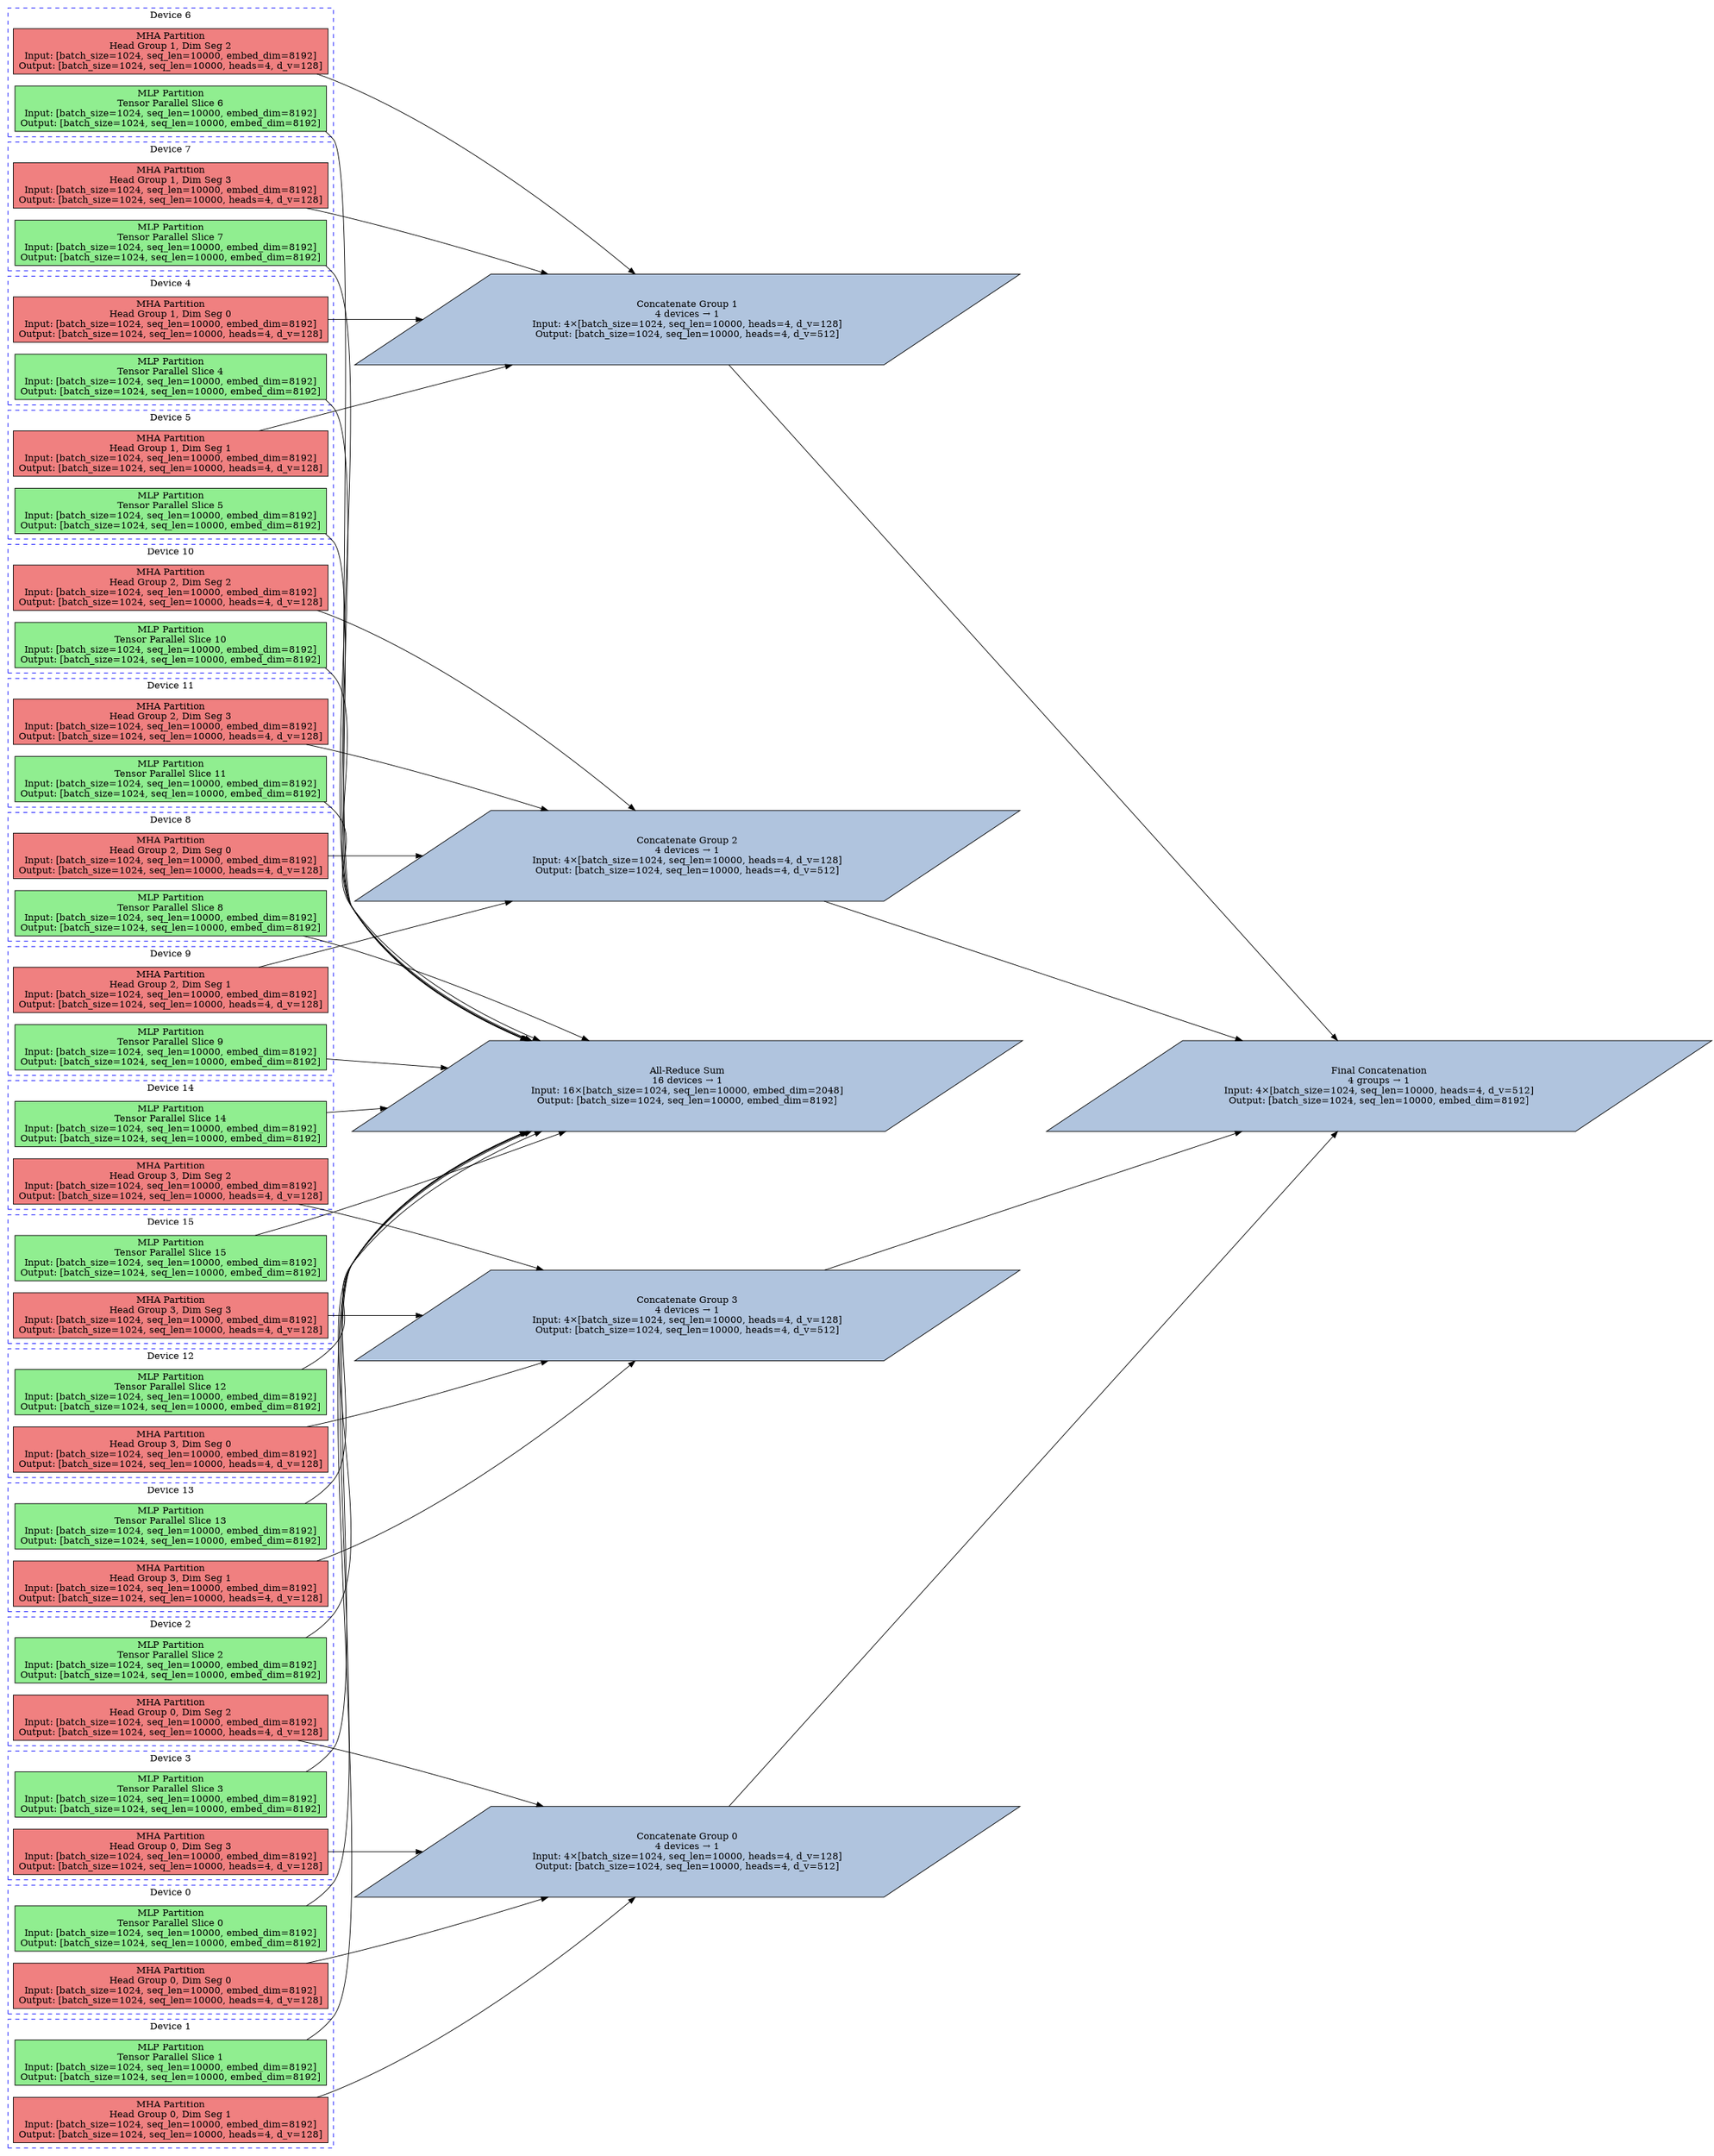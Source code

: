digraph helix_communication_patterns {
	rankdir=LR size="30,20"
	node [fillcolor=lightblue shape=ellipse style=filled]
	subgraph cluster_device_0 {
		color=blue label="Device 0" style=dashed
		mha_part_0 [label="MHA Partition\nHead Group 0, Dim Seg 0\nInput: [batch_size=1024, seq_len=10000, embed_dim=8192]\nOutput: [batch_size=1024, seq_len=10000, heads=4, d_v=128]" fillcolor=lightcoral shape=rectangle]
		mlp_part_0 [label="MLP Partition\nTensor Parallel Slice 0\nInput: [batch_size=1024, seq_len=10000, embed_dim=8192]\nOutput: [batch_size=1024, seq_len=10000, embed_dim=8192]" fillcolor=lightgreen shape=rectangle]
	}
	subgraph cluster_device_1 {
		color=blue label="Device 1" style=dashed
		mha_part_1 [label="MHA Partition\nHead Group 0, Dim Seg 1\nInput: [batch_size=1024, seq_len=10000, embed_dim=8192]\nOutput: [batch_size=1024, seq_len=10000, heads=4, d_v=128]" fillcolor=lightcoral shape=rectangle]
		mlp_part_1 [label="MLP Partition\nTensor Parallel Slice 1\nInput: [batch_size=1024, seq_len=10000, embed_dim=8192]\nOutput: [batch_size=1024, seq_len=10000, embed_dim=8192]" fillcolor=lightgreen shape=rectangle]
	}
	subgraph cluster_device_2 {
		color=blue label="Device 2" style=dashed
		mha_part_2 [label="MHA Partition\nHead Group 0, Dim Seg 2\nInput: [batch_size=1024, seq_len=10000, embed_dim=8192]\nOutput: [batch_size=1024, seq_len=10000, heads=4, d_v=128]" fillcolor=lightcoral shape=rectangle]
		mlp_part_2 [label="MLP Partition\nTensor Parallel Slice 2\nInput: [batch_size=1024, seq_len=10000, embed_dim=8192]\nOutput: [batch_size=1024, seq_len=10000, embed_dim=8192]" fillcolor=lightgreen shape=rectangle]
	}
	subgraph cluster_device_3 {
		color=blue label="Device 3" style=dashed
		mha_part_3 [label="MHA Partition\nHead Group 0, Dim Seg 3\nInput: [batch_size=1024, seq_len=10000, embed_dim=8192]\nOutput: [batch_size=1024, seq_len=10000, heads=4, d_v=128]" fillcolor=lightcoral shape=rectangle]
		mlp_part_3 [label="MLP Partition\nTensor Parallel Slice 3\nInput: [batch_size=1024, seq_len=10000, embed_dim=8192]\nOutput: [batch_size=1024, seq_len=10000, embed_dim=8192]" fillcolor=lightgreen shape=rectangle]
	}
	subgraph cluster_device_4 {
		color=blue label="Device 4" style=dashed
		mha_part_4 [label="MHA Partition\nHead Group 1, Dim Seg 0\nInput: [batch_size=1024, seq_len=10000, embed_dim=8192]\nOutput: [batch_size=1024, seq_len=10000, heads=4, d_v=128]" fillcolor=lightcoral shape=rectangle]
		mlp_part_4 [label="MLP Partition\nTensor Parallel Slice 4\nInput: [batch_size=1024, seq_len=10000, embed_dim=8192]\nOutput: [batch_size=1024, seq_len=10000, embed_dim=8192]" fillcolor=lightgreen shape=rectangle]
	}
	subgraph cluster_device_5 {
		color=blue label="Device 5" style=dashed
		mha_part_5 [label="MHA Partition\nHead Group 1, Dim Seg 1\nInput: [batch_size=1024, seq_len=10000, embed_dim=8192]\nOutput: [batch_size=1024, seq_len=10000, heads=4, d_v=128]" fillcolor=lightcoral shape=rectangle]
		mlp_part_5 [label="MLP Partition\nTensor Parallel Slice 5\nInput: [batch_size=1024, seq_len=10000, embed_dim=8192]\nOutput: [batch_size=1024, seq_len=10000, embed_dim=8192]" fillcolor=lightgreen shape=rectangle]
	}
	subgraph cluster_device_6 {
		color=blue label="Device 6" style=dashed
		mha_part_6 [label="MHA Partition\nHead Group 1, Dim Seg 2\nInput: [batch_size=1024, seq_len=10000, embed_dim=8192]\nOutput: [batch_size=1024, seq_len=10000, heads=4, d_v=128]" fillcolor=lightcoral shape=rectangle]
		mlp_part_6 [label="MLP Partition\nTensor Parallel Slice 6\nInput: [batch_size=1024, seq_len=10000, embed_dim=8192]\nOutput: [batch_size=1024, seq_len=10000, embed_dim=8192]" fillcolor=lightgreen shape=rectangle]
	}
	subgraph cluster_device_7 {
		color=blue label="Device 7" style=dashed
		mha_part_7 [label="MHA Partition\nHead Group 1, Dim Seg 3\nInput: [batch_size=1024, seq_len=10000, embed_dim=8192]\nOutput: [batch_size=1024, seq_len=10000, heads=4, d_v=128]" fillcolor=lightcoral shape=rectangle]
		mlp_part_7 [label="MLP Partition\nTensor Parallel Slice 7\nInput: [batch_size=1024, seq_len=10000, embed_dim=8192]\nOutput: [batch_size=1024, seq_len=10000, embed_dim=8192]" fillcolor=lightgreen shape=rectangle]
	}
	subgraph cluster_device_8 {
		color=blue label="Device 8" style=dashed
		mha_part_8 [label="MHA Partition\nHead Group 2, Dim Seg 0\nInput: [batch_size=1024, seq_len=10000, embed_dim=8192]\nOutput: [batch_size=1024, seq_len=10000, heads=4, d_v=128]" fillcolor=lightcoral shape=rectangle]
		mlp_part_8 [label="MLP Partition\nTensor Parallel Slice 8\nInput: [batch_size=1024, seq_len=10000, embed_dim=8192]\nOutput: [batch_size=1024, seq_len=10000, embed_dim=8192]" fillcolor=lightgreen shape=rectangle]
	}
	subgraph cluster_device_9 {
		color=blue label="Device 9" style=dashed
		mha_part_9 [label="MHA Partition\nHead Group 2, Dim Seg 1\nInput: [batch_size=1024, seq_len=10000, embed_dim=8192]\nOutput: [batch_size=1024, seq_len=10000, heads=4, d_v=128]" fillcolor=lightcoral shape=rectangle]
		mlp_part_9 [label="MLP Partition\nTensor Parallel Slice 9\nInput: [batch_size=1024, seq_len=10000, embed_dim=8192]\nOutput: [batch_size=1024, seq_len=10000, embed_dim=8192]" fillcolor=lightgreen shape=rectangle]
	}
	subgraph cluster_device_10 {
		color=blue label="Device 10" style=dashed
		mha_part_10 [label="MHA Partition\nHead Group 2, Dim Seg 2\nInput: [batch_size=1024, seq_len=10000, embed_dim=8192]\nOutput: [batch_size=1024, seq_len=10000, heads=4, d_v=128]" fillcolor=lightcoral shape=rectangle]
		mlp_part_10 [label="MLP Partition\nTensor Parallel Slice 10\nInput: [batch_size=1024, seq_len=10000, embed_dim=8192]\nOutput: [batch_size=1024, seq_len=10000, embed_dim=8192]" fillcolor=lightgreen shape=rectangle]
	}
	subgraph cluster_device_11 {
		color=blue label="Device 11" style=dashed
		mha_part_11 [label="MHA Partition\nHead Group 2, Dim Seg 3\nInput: [batch_size=1024, seq_len=10000, embed_dim=8192]\nOutput: [batch_size=1024, seq_len=10000, heads=4, d_v=128]" fillcolor=lightcoral shape=rectangle]
		mlp_part_11 [label="MLP Partition\nTensor Parallel Slice 11\nInput: [batch_size=1024, seq_len=10000, embed_dim=8192]\nOutput: [batch_size=1024, seq_len=10000, embed_dim=8192]" fillcolor=lightgreen shape=rectangle]
	}
	subgraph cluster_device_12 {
		color=blue label="Device 12" style=dashed
		mha_part_12 [label="MHA Partition\nHead Group 3, Dim Seg 0\nInput: [batch_size=1024, seq_len=10000, embed_dim=8192]\nOutput: [batch_size=1024, seq_len=10000, heads=4, d_v=128]" fillcolor=lightcoral shape=rectangle]
		mlp_part_12 [label="MLP Partition\nTensor Parallel Slice 12\nInput: [batch_size=1024, seq_len=10000, embed_dim=8192]\nOutput: [batch_size=1024, seq_len=10000, embed_dim=8192]" fillcolor=lightgreen shape=rectangle]
	}
	subgraph cluster_device_13 {
		color=blue label="Device 13" style=dashed
		mha_part_13 [label="MHA Partition\nHead Group 3, Dim Seg 1\nInput: [batch_size=1024, seq_len=10000, embed_dim=8192]\nOutput: [batch_size=1024, seq_len=10000, heads=4, d_v=128]" fillcolor=lightcoral shape=rectangle]
		mlp_part_13 [label="MLP Partition\nTensor Parallel Slice 13\nInput: [batch_size=1024, seq_len=10000, embed_dim=8192]\nOutput: [batch_size=1024, seq_len=10000, embed_dim=8192]" fillcolor=lightgreen shape=rectangle]
	}
	subgraph cluster_device_14 {
		color=blue label="Device 14" style=dashed
		mha_part_14 [label="MHA Partition\nHead Group 3, Dim Seg 2\nInput: [batch_size=1024, seq_len=10000, embed_dim=8192]\nOutput: [batch_size=1024, seq_len=10000, heads=4, d_v=128]" fillcolor=lightcoral shape=rectangle]
		mlp_part_14 [label="MLP Partition\nTensor Parallel Slice 14\nInput: [batch_size=1024, seq_len=10000, embed_dim=8192]\nOutput: [batch_size=1024, seq_len=10000, embed_dim=8192]" fillcolor=lightgreen shape=rectangle]
	}
	subgraph cluster_device_15 {
		color=blue label="Device 15" style=dashed
		mha_part_15 [label="MHA Partition\nHead Group 3, Dim Seg 3\nInput: [batch_size=1024, seq_len=10000, embed_dim=8192]\nOutput: [batch_size=1024, seq_len=10000, heads=4, d_v=128]" fillcolor=lightcoral shape=rectangle]
		mlp_part_15 [label="MLP Partition\nTensor Parallel Slice 15\nInput: [batch_size=1024, seq_len=10000, embed_dim=8192]\nOutput: [batch_size=1024, seq_len=10000, embed_dim=8192]" fillcolor=lightgreen shape=rectangle]
	}
	group_concat_0 [label="Concatenate Group 0\n4 devices → 1\nInput: 4×[batch_size=1024, seq_len=10000, heads=4, d_v=128]\nOutput: [batch_size=1024, seq_len=10000, heads=4, d_v=512]" fillcolor=lightsteelblue shape=parallelogram]
	group_concat_1 [label="Concatenate Group 1\n4 devices → 1\nInput: 4×[batch_size=1024, seq_len=10000, heads=4, d_v=128]\nOutput: [batch_size=1024, seq_len=10000, heads=4, d_v=512]" fillcolor=lightsteelblue shape=parallelogram]
	group_concat_2 [label="Concatenate Group 2\n4 devices → 1\nInput: 4×[batch_size=1024, seq_len=10000, heads=4, d_v=128]\nOutput: [batch_size=1024, seq_len=10000, heads=4, d_v=512]" fillcolor=lightsteelblue shape=parallelogram]
	group_concat_3 [label="Concatenate Group 3\n4 devices → 1\nInput: 4×[batch_size=1024, seq_len=10000, heads=4, d_v=128]\nOutput: [batch_size=1024, seq_len=10000, heads=4, d_v=512]" fillcolor=lightsteelblue shape=parallelogram]
	final_concat_all [label="Final Concatenation\n4 groups → 1\nInput: 4×[batch_size=1024, seq_len=10000, heads=4, d_v=512]\nOutput: [batch_size=1024, seq_len=10000, embed_dim=8192]" fillcolor=lightsteelblue shape=parallelogram]
	all_reduce_mlp [label="All-Reduce Sum\n16 devices → 1\nInput: 16×[batch_size=1024, seq_len=10000, embed_dim=2048]\nOutput: [batch_size=1024, seq_len=10000, embed_dim=8192]" fillcolor=lightsteelblue shape=parallelogram]
	mha_part_0 -> group_concat_0
	mlp_part_0 -> all_reduce_mlp
	mha_part_1 -> group_concat_0
	mlp_part_1 -> all_reduce_mlp
	mha_part_2 -> group_concat_0
	mlp_part_2 -> all_reduce_mlp
	mha_part_3 -> group_concat_0
	mlp_part_3 -> all_reduce_mlp
	mha_part_4 -> group_concat_1
	mlp_part_4 -> all_reduce_mlp
	mha_part_5 -> group_concat_1
	mlp_part_5 -> all_reduce_mlp
	mha_part_6 -> group_concat_1
	mlp_part_6 -> all_reduce_mlp
	mha_part_7 -> group_concat_1
	mlp_part_7 -> all_reduce_mlp
	mha_part_8 -> group_concat_2
	mlp_part_8 -> all_reduce_mlp
	mha_part_9 -> group_concat_2
	mlp_part_9 -> all_reduce_mlp
	mha_part_10 -> group_concat_2
	mlp_part_10 -> all_reduce_mlp
	mha_part_11 -> group_concat_2
	mlp_part_11 -> all_reduce_mlp
	mha_part_12 -> group_concat_3
	mlp_part_12 -> all_reduce_mlp
	mha_part_13 -> group_concat_3
	mlp_part_13 -> all_reduce_mlp
	mha_part_14 -> group_concat_3
	mlp_part_14 -> all_reduce_mlp
	mha_part_15 -> group_concat_3
	mlp_part_15 -> all_reduce_mlp
	group_concat_0 -> final_concat_all
	group_concat_1 -> final_concat_all
	group_concat_2 -> final_concat_all
	group_concat_3 -> final_concat_all
}

